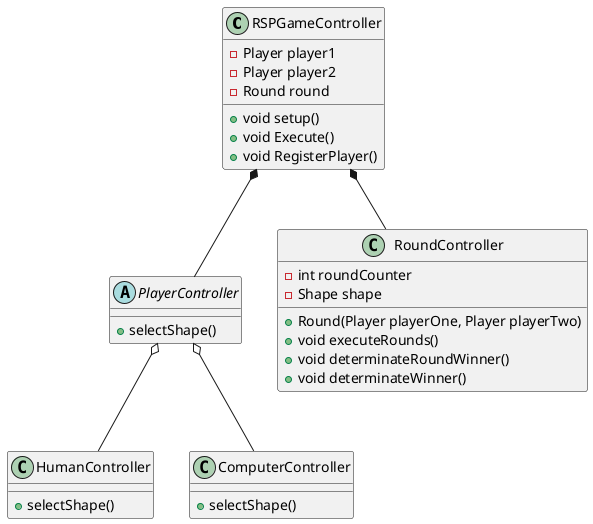 @startuml rsp-controller
class RSPGameController{
    -Player player1
    -Player player2
    -Round round

    +void setup()
    +void Execute()
    +void RegisterPlayer()
}

abstract class PlayerController{
    +selectShape()
}


class RoundController{
    -int roundCounter
    -Shape shape

    +Round(Player playerOne, Player playerTwo)
    +void executeRounds()
    +void determinateRoundWinner()
    +void determinateWinner()
}

class HumanController{
    +selectShape()
}

class ComputerController{
    +selectShape()
}

RSPGameController *-- PlayerController
RSPGameController *-- RoundController
PlayerController o-- HumanController
PlayerController o-- ComputerController
@enduml